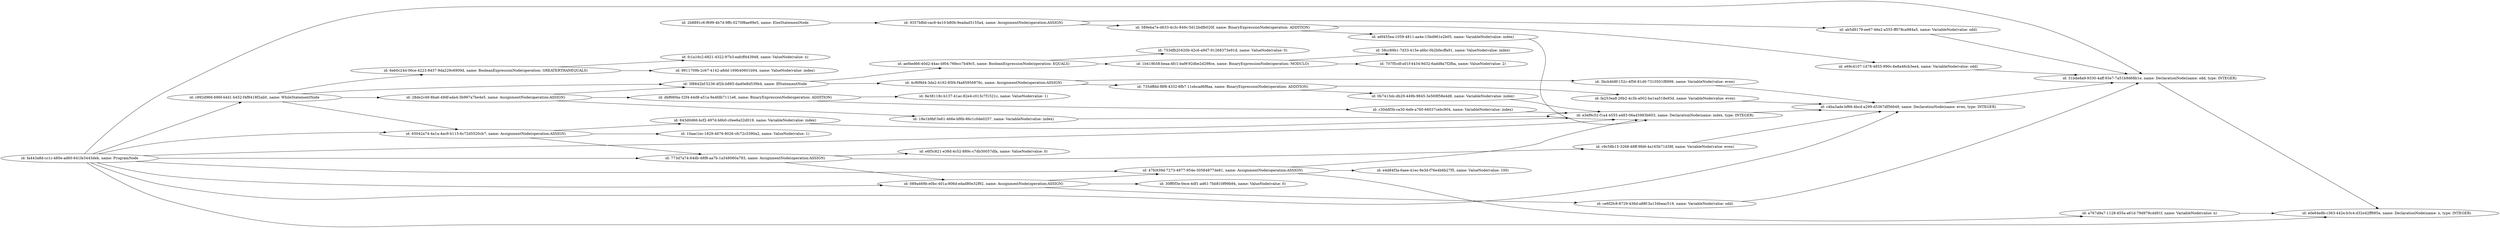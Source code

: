 digraph g {
	rankdir=LR
		"id: 6eb0c24d-06ce-4223-8437-9da229c6909d, name: BooleanExpressionNode(operation: GREATERTHANEQUALS)" -> "id: 9911709b-2c67-4142-a8dd-169b40601b94, name: ValueNode(value: index)"
		"id: 6eb0c24d-06ce-4223-8437-9da229c6909d, name: BooleanExpressionNode(operation: GREATERTHANEQUALS)" -> "id: fc1a16c2-6821-4322-97b3-eafcff443948, name: ValueNode(value: n)"
		"id: 3bcb4b8f-152c-4f56-81d0-7310501f8999, name: VariableNode(value: even)" -> "id: c4ba3ade-bf66-4bcd-a299-d5367df56649, name: DeclarationNode(name: even, type: INTEGER)"
		"id: e3ef9c52-f1a4-4555-a483-06a45983b603, name: DeclarationNode(name: index, type: INTEGER)" -> "id: c4ba3ade-bf66-4bcd-a299-d5367df56649, name: DeclarationNode(name: even, type: INTEGER)"
		"id: dbf66f4a-32f4-44d8-a51a-9a4fdb7111e6, name: BinaryExpressionNode(operation: ADDITION)" -> "id: c30ddf3b-ca30-4efe-a760-66037cebc904, name: VariableNode(value: index)"
		"id: dbf66f4a-32f4-44d8-a51a-9a4fdb7111e6, name: BinaryExpressionNode(operation: ADDITION)" -> "id: 8e38118c-b137-41ac-82e4-c013c7f1521c, name: ValueNode(value: 1)"
		"id: 589eba7e-d633-4c3c-849c-5d12bdfb020f, name: BinaryExpressionNode(operation: ADDITION)" -> "id: e69c4107-1d78-4855-990c-6e8a46cb3ee4, name: VariableNode(value: odd)"
		"id: 589eba7e-d633-4c3c-849c-5d12bdfb020f, name: BinaryExpressionNode(operation: ADDITION)" -> "id: a6f455ea-1059-4811-aa4e-15bd961e2b05, name: VariableNode(value: index)"
		"id: a6f455ea-1059-4811-aa4e-15bd961e2b05, name: VariableNode(value: index)" -> "id: e3ef9c52-f1a4-4555-a483-06a45983b603, name: DeclarationNode(name: index, type: INTEGER)"
		"id: 0b7415dc-db29-449b-9845-3e569f58e4d8, name: VariableNode(value: index)" -> "id: e3ef9c52-f1a4-4555-a483-06a45983b603, name: DeclarationNode(name: index, type: INTEGER)"
		"id: c992d966-686f-44d1-b452-f4f8418f2ab0, name: WhileStatementNode" -> "id: 65042a74-4a1a-4ac9-b115-6c72d5520cb7, name: AssignmentNode(operation:ASSIGN)"
		"id: c992d966-686f-44d1-b452-f4f8418f2ab0, name: WhileStatementNode" -> "id: 6eb0c24d-06ce-4223-8437-9da229c6909d, name: BooleanExpressionNode(operation: GREATERTHANEQUALS)"
		"id: c992d966-686f-44d1-b452-f4f8418f2ab0, name: WhileStatementNode" -> "id: 28de2c49-8ba6-49df-ada4-3b997a7be4e5, name: AssignmentNode(operation:ASSIGN)"
		"id: c992d966-686f-44d1-b452-f4f8418f2ab0, name: WhileStatementNode" -> "id: 3f8842bf-5236-4f2b-b885-dad0e8d539b4, name: IfStatementNode"
		"id: 735dffdd-f8f8-4332-8fb7-11ebcad6f8aa, name: BinaryExpressionNode(operation: ADDITION)" -> "id: fa253ea8-26b2-4c3b-a002-ba1ea518e93d, name: VariableNode(value: even)"
		"id: 735dffdd-f8f8-4332-8fb7-11ebcad6f8aa, name: BinaryExpressionNode(operation: ADDITION)" -> "id: 0b7415dc-db29-449b-9845-3e569f58e4d8, name: VariableNode(value: index)"
		"id: 2b8891c6-f699-4b7d-9ffc-0270f8ae99e5, name: ElseStatementNode" -> "id: 9357bfbb-cac6-4e10-b80b-9eadad3155a4, name: AssignmentNode(operation:ASSIGN)"
		"id: 4cf6f9d4-3da2-4162-85f4-f4a85956876c, name: AssignmentNode(operation:ASSIGN)" -> "id: 735dffdd-f8f8-4332-8fb7-11ebcad6f8aa, name: BinaryExpressionNode(operation: ADDITION)"
		"id: 4cf6f9d4-3da2-4162-85f4-f4a85956876c, name: AssignmentNode(operation:ASSIGN)" -> "id: 3bcb4b8f-152c-4f56-81d0-7310501f8999, name: VariableNode(value: even)"
		"id: 9357bfbb-cac6-4e10-b80b-9eadad3155a4, name: AssignmentNode(operation:ASSIGN)" -> "id: ab5d8179-ee67-46e2-a555-ff078ca984a5, name: VariableNode(value: odd)"
		"id: 9357bfbb-cac6-4e10-b80b-9eadad3155a4, name: AssignmentNode(operation:ASSIGN)" -> "id: 589eba7e-d633-4c3c-849c-5d12bdfb020f, name: BinaryExpressionNode(operation: ADDITION)"
		"id: 18e1b9bf-3e61-466e-bf6b-86c1c0de0257, name: VariableNode(value: index)" -> "id: e3ef9c52-f1a4-4555-a483-06a45983b603, name: DeclarationNode(name: index, type: INTEGER)"
		"id: 3f8842bf-5236-4f2b-b885-dad0e8d539b4, name: IfStatementNode" -> "id: 4cf6f9d4-3da2-4162-85f4-f4a85956876c, name: AssignmentNode(operation:ASSIGN)"
		"id: 3f8842bf-5236-4f2b-b885-dad0e8d539b4, name: IfStatementNode" -> "id: aef4ed66-40d2-44ac-bf04-76fecc7b49c5, name: BooleanExpressionNode(operation: EQUALS)"
		"id: 31bde8a9-9330-4aff-93e7-7a51b9d68b1e, name: DeclarationNode(name: odd, type: INTEGER)" -> "id: e0e64e8b-c363-442e-b3c4-d32e42ff985e, name: DeclarationNode(name: n, type: INTEGER)"
		"id: fa443a8d-cc1c-480e-ad60-641fe3443deb, name: ProgramNode" -> "id: e0e64e8b-c363-442e-b3c4-d32e42ff985e, name: DeclarationNode(name: n, type: INTEGER)"
		"id: fa443a8d-cc1c-480e-ad60-641fe3443deb, name: ProgramNode" -> "id: 65042a74-4a1a-4ac9-b115-6c72d5520cb7, name: AssignmentNode(operation:ASSIGN)"
		"id: fa443a8d-cc1c-480e-ad60-641fe3443deb, name: ProgramNode" -> "id: e3ef9c52-f1a4-4555-a483-06a45983b603, name: DeclarationNode(name: index, type: INTEGER)"
		"id: fa443a8d-cc1c-480e-ad60-641fe3443deb, name: ProgramNode" -> "id: 47fc939d-7273-4977-954e-30584877de81, name: AssignmentNode(operation:ASSIGN)"
		"id: fa443a8d-cc1c-480e-ad60-641fe3443deb, name: ProgramNode" -> "id: 773d7a74-64db-48f8-aa7b-1a348060a783, name: AssignmentNode(operation:ASSIGN)"
		"id: fa443a8d-cc1c-480e-ad60-641fe3443deb, name: ProgramNode" -> "id: c4ba3ade-bf66-4bcd-a299-d5367df56649, name: DeclarationNode(name: even, type: INTEGER)"
		"id: fa443a8d-cc1c-480e-ad60-641fe3443deb, name: ProgramNode" -> "id: 31bde8a9-9330-4aff-93e7-7a51b9d68b1e, name: DeclarationNode(name: odd, type: INTEGER)"
		"id: fa443a8d-cc1c-480e-ad60-641fe3443deb, name: ProgramNode" -> "id: 089a469b-e0bc-401a-806d-edad80e32f92, name: AssignmentNode(operation:ASSIGN)"
		"id: fa443a8d-cc1c-480e-ad60-641fe3443deb, name: ProgramNode" -> "id: c992d966-686f-44d1-b452-f4f8418f2ab0, name: WhileStatementNode"
		"id: c9c58b15-3268-48ff-9fd6-4a165b71d38f, name: VariableNode(value: even)" -> "id: c4ba3ade-bf66-4bcd-a299-d5367df56649, name: DeclarationNode(name: even, type: INTEGER)"
		"id: a767d9a7-1128-455a-a61d-79d978cdd91f, name: VariableNode(value: n)" -> "id: e0e64e8b-c363-442e-b3c4-d32e42ff985e, name: DeclarationNode(name: n, type: INTEGER)"
		"id: 47fc939d-7273-4977-954e-30584877de81, name: AssignmentNode(operation:ASSIGN)" -> "id: a767d9a7-1128-455a-a61d-79d978cdd91f, name: VariableNode(value: n)"
		"id: 47fc939d-7273-4977-954e-30584877de81, name: AssignmentNode(operation:ASSIGN)" -> "id: e3ef9c52-f1a4-4555-a483-06a45983b603, name: DeclarationNode(name: index, type: INTEGER)"
		"id: 47fc939d-7273-4977-954e-30584877de81, name: AssignmentNode(operation:ASSIGN)" -> "id: e4d84f3a-6aee-41ec-9e3d-f76e4b6b27f5, name: ValueNode(value: 100)"
		"id: 773d7a74-64db-48f8-aa7b-1a348060a783, name: AssignmentNode(operation:ASSIGN)" -> "id: c9c58b15-3268-48ff-9fd6-4a165b71d38f, name: VariableNode(value: even)"
		"id: 773d7a74-64db-48f8-aa7b-1a348060a783, name: AssignmentNode(operation:ASSIGN)" -> "id: e6f5c821-e38d-4c52-889c-c7db30057dfa, name: ValueNode(value: 0)"
		"id: 773d7a74-64db-48f8-aa7b-1a348060a783, name: AssignmentNode(operation:ASSIGN)" -> "id: 089a469b-e0bc-401a-806d-edad80e32f92, name: AssignmentNode(operation:ASSIGN)"
		"id: ce6f2fc8-8729-436d-a88f-3a134beac519, name: VariableNode(value: odd)" -> "id: 31bde8a9-9330-4aff-93e7-7a51b9d68b1e, name: DeclarationNode(name: odd, type: INTEGER)"
		"id: 28de2c49-8ba6-49df-ada4-3b997a7be4e5, name: AssignmentNode(operation:ASSIGN)" -> "id: 18e1b9bf-3e61-466e-bf6b-86c1c0de0257, name: VariableNode(value: index)"
		"id: 28de2c49-8ba6-49df-ada4-3b997a7be4e5, name: AssignmentNode(operation:ASSIGN)" -> "id: dbf66f4a-32f4-44d8-a51a-9a4fdb7111e6, name: BinaryExpressionNode(operation: ADDITION)"
		"id: 28de2c49-8ba6-49df-ada4-3b997a7be4e5, name: AssignmentNode(operation:ASSIGN)" -> "id: 3f8842bf-5236-4f2b-b885-dad0e8d539b4, name: IfStatementNode"
		"id: e69c4107-1d78-4855-990c-6e8a46cb3ee4, name: VariableNode(value: odd)" -> "id: 31bde8a9-9330-4aff-93e7-7a51b9d68b1e, name: DeclarationNode(name: odd, type: INTEGER)"
		"id: c30ddf3b-ca30-4efe-a760-66037cebc904, name: VariableNode(value: index)" -> "id: e3ef9c52-f1a4-4555-a483-06a45983b603, name: DeclarationNode(name: index, type: INTEGER)"
		"id: 1b419b58-beaa-4fc1-ba9f-92dbe2d298ce, name: BinaryExpressionNode(operation: MODULO)" -> "id: 707f5cdf-a01f-4434-9d32-6add8a7f2fba, name: ValueNode(value: 2)"
		"id: 1b419b58-beaa-4fc1-ba9f-92dbe2d298ce, name: BinaryExpressionNode(operation: MODULO)" -> "id: 58cc89b1-7d33-415e-a6bc-0b2bfecffa91, name: ValueNode(value: index)"
		"id: 65042a74-4a1a-4ac9-b115-6c72d5520cb7, name: AssignmentNode(operation:ASSIGN)" -> "id: 773d7a74-64db-48f8-aa7b-1a348060a783, name: AssignmentNode(operation:ASSIGN)"
		"id: 65042a74-4a1a-4ac9-b115-6c72d5520cb7, name: AssignmentNode(operation:ASSIGN)" -> "id: 10aac1ec-1829-4676-8026-cfc72c3390a2, name: ValueNode(value: 1)"
		"id: 65042a74-4a1a-4ac9-b115-6c72d5520cb7, name: AssignmentNode(operation:ASSIGN)" -> "id: 643d0d66-bcf2-497d-b6b0-c0ee6a32d019, name: VariableNode(value: index)"
		"id: ab5d8179-ee67-46e2-a555-ff078ca984a5, name: VariableNode(value: odd)" -> "id: 31bde8a9-9330-4aff-93e7-7a51b9d68b1e, name: DeclarationNode(name: odd, type: INTEGER)"
		"id: 643d0d66-bcf2-497d-b6b0-c0ee6a32d019, name: VariableNode(value: index)" -> "id: e3ef9c52-f1a4-4555-a483-06a45983b603, name: DeclarationNode(name: index, type: INTEGER)"
		"id: c4ba3ade-bf66-4bcd-a299-d5367df56649, name: DeclarationNode(name: even, type: INTEGER)" -> "id: 31bde8a9-9330-4aff-93e7-7a51b9d68b1e, name: DeclarationNode(name: odd, type: INTEGER)"
		"id: 089a469b-e0bc-401a-806d-edad80e32f92, name: AssignmentNode(operation:ASSIGN)" -> "id: 30ff0f3e-0ece-4df1-ad61-7bb810f99b94, name: ValueNode(value: 0)"
		"id: 089a469b-e0bc-401a-806d-edad80e32f92, name: AssignmentNode(operation:ASSIGN)" -> "id: 47fc939d-7273-4977-954e-30584877de81, name: AssignmentNode(operation:ASSIGN)"
		"id: 089a469b-e0bc-401a-806d-edad80e32f92, name: AssignmentNode(operation:ASSIGN)" -> "id: ce6f2fc8-8729-436d-a88f-3a134beac519, name: VariableNode(value: odd)"
		"id: fa253ea8-26b2-4c3b-a002-ba1ea518e93d, name: VariableNode(value: even)" -> "id: c4ba3ade-bf66-4bcd-a299-d5367df56649, name: DeclarationNode(name: even, type: INTEGER)"
		"id: aef4ed66-40d2-44ac-bf04-76fecc7b49c5, name: BooleanExpressionNode(operation: EQUALS)" -> "id: 753dfb2f-620b-42c6-a9d7-91268373e91d, name: ValueNode(value: 0)"
		"id: aef4ed66-40d2-44ac-bf04-76fecc7b49c5, name: BooleanExpressionNode(operation: EQUALS)" -> "id: 1b419b58-beaa-4fc1-ba9f-92dbe2d298ce, name: BinaryExpressionNode(operation: MODULO)"
}